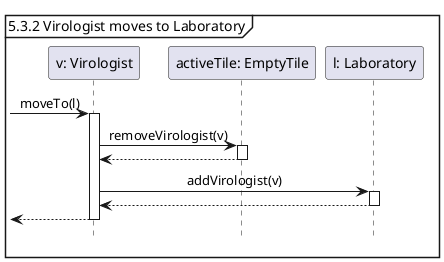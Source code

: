 @startuml
'https://plantuml.com/sequence-diagram
hide footbox
skinparam sequenceMessageAlign center

mainframe 5.3.2 Virologist moves to Laboratory

participant "v: Virologist" as v
participant "activeTile: EmptyTile" as t1
participant "l: Laboratory" as l

-> v ++: moveTo(l)
    v -> t1 ++ : removeVirologist(v)
    return
    v -> l ++ : addVirologist(v)
    return
return
@enduml